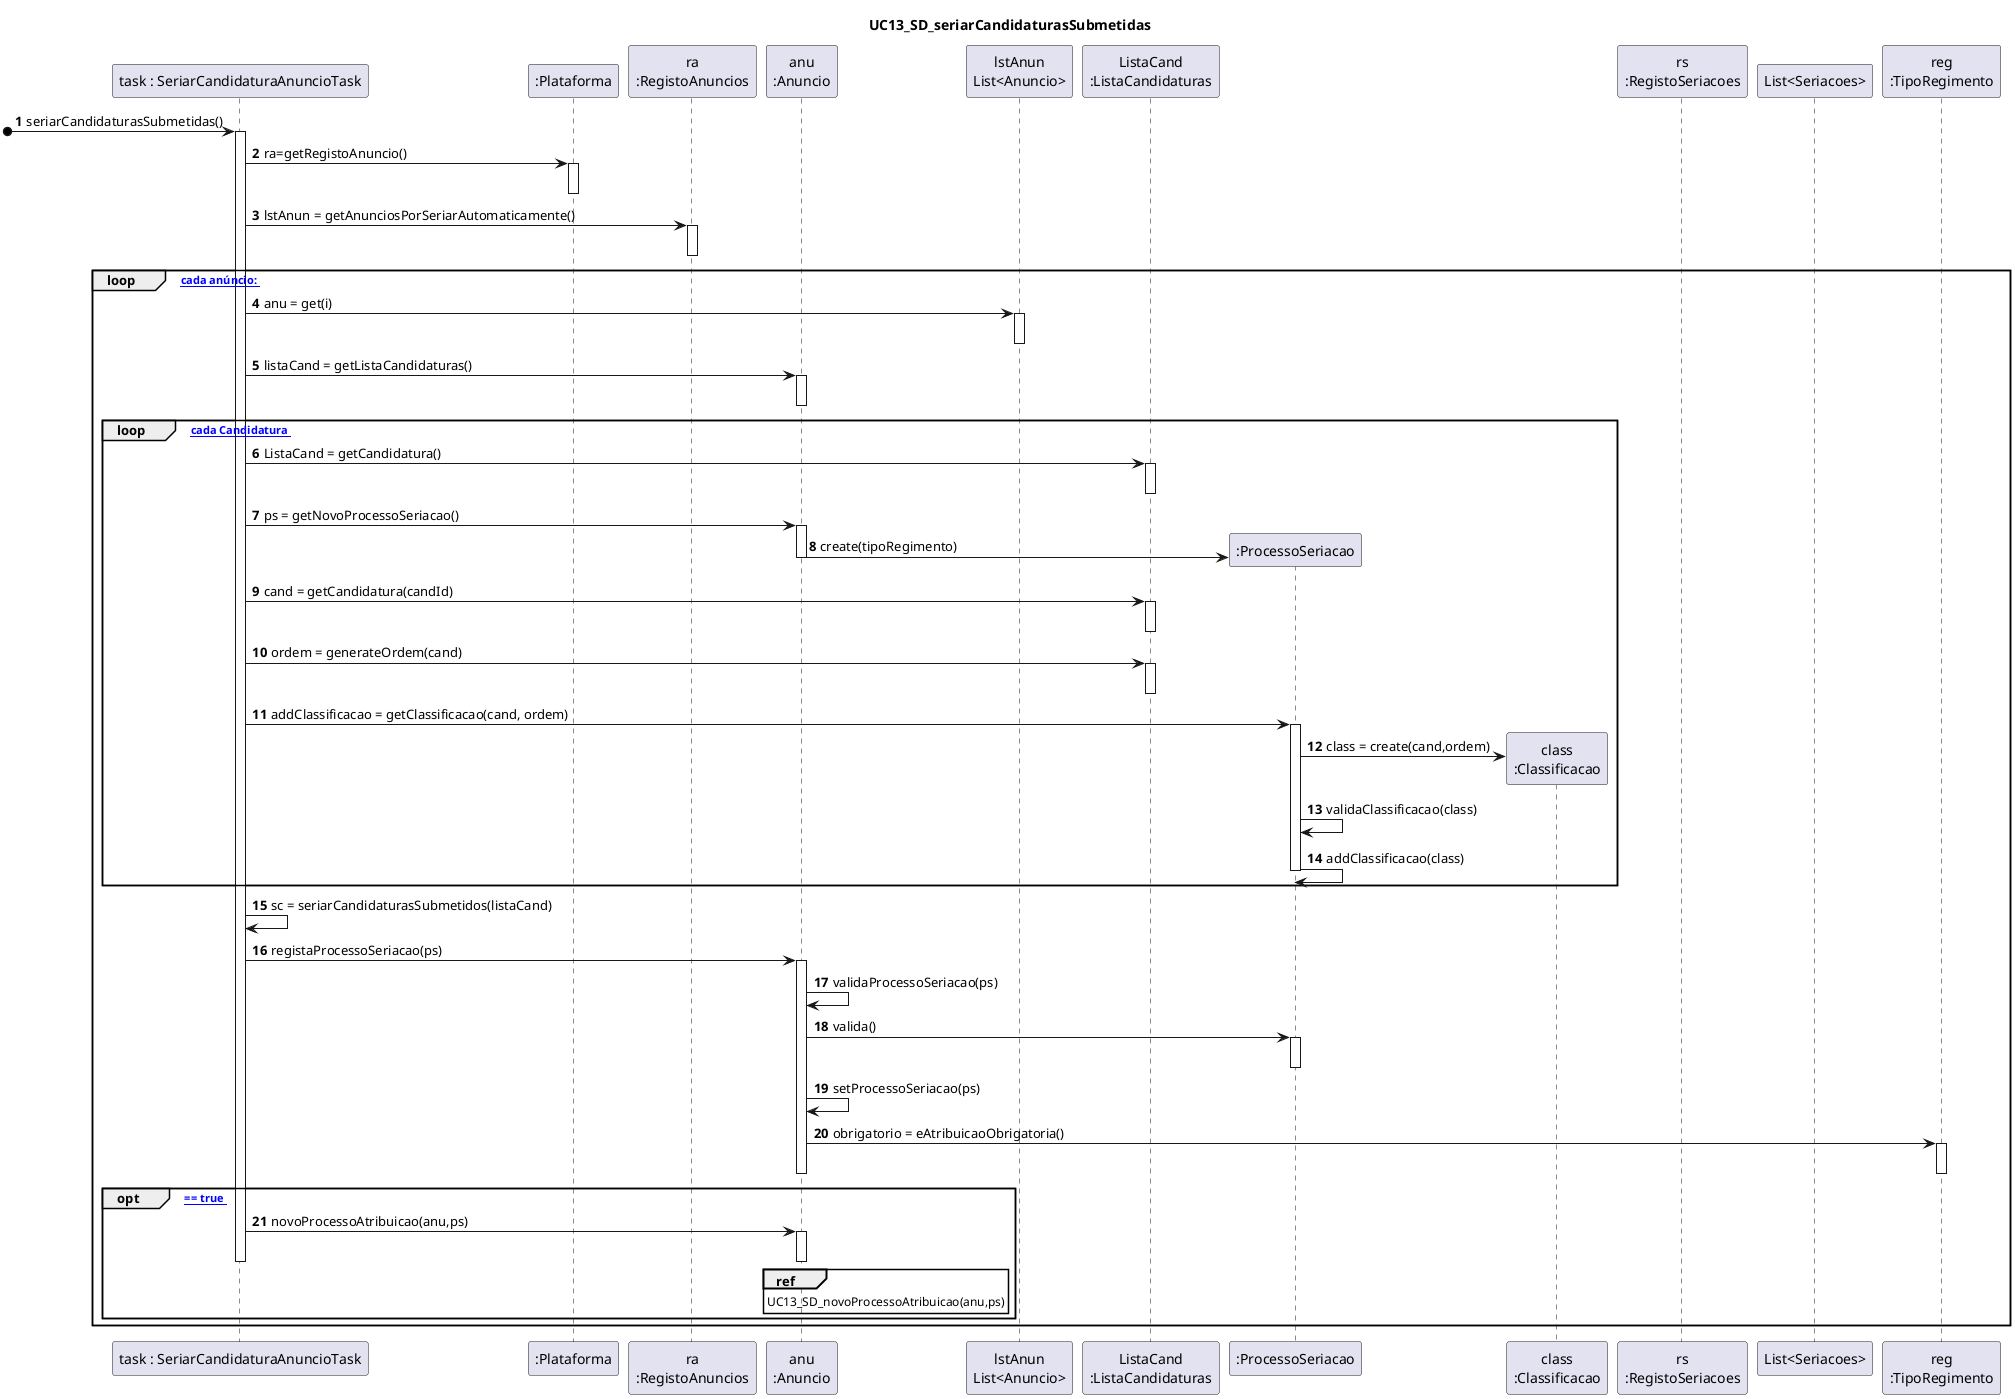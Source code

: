 @startuml
autonumber

title UC13_SD_seriarCandidaturasSubmetidas

participant "task : SeriarCandidaturaAnuncioTask" as SCAT
participant ":Plataforma" as PLAT
participant "ra\n:RegistoAnuncios" as RA
participant "anu\n:Anuncio" as A
participant "lstAnun\nList<Anuncio>" as LISTA
participant "ListaCand\n:ListaCandidaturas" as LC
participant ":ProcessoSeriacao" as PS
participant "class\n:Classificacao" as Cand
participant "rs\n:RegistoSeriacoes" as RS
participant "List<Seriacoes>" as LS
participant "reg\n:TipoRegimento" as TP

[o-> SCAT : seriarCandidaturasSubmetidas()
activate SCAT
SCAT -> PLAT :ra=getRegistoAnuncio()
activate PLAT
deactivate PLAT
SCAT-> RA : lstAnun = getAnunciosPorSeriarAutomaticamente()
activate RA
deactivate RA
loop [ Para cada anúncio: ]
SCAT -> LISTA : anu = get(i)
activate LISTA
deactivate LISTA
SCAT -> A : listaCand = getListaCandidaturas()

activate A
deactivate A
loop [ Para cada Candidatura ]

SCAT -> LC : ListaCand = getCandidatura()
activate LC
deactivate LC
SCAT -> A : ps = getNovoProcessoSeriacao()
activate A
A -> PS** : create(tipoRegimento)
deactivate A

SCAT -> LC : cand = getCandidatura(candId)
activate LC
deactivate LC
SCAT -> LC : ordem = generateOrdem(cand)
activate LC
deactivate LC
SCAT -> PS : addClassificacao = getClassificacao(cand, ordem)
activate PS
PS -> Cand** : class = create(cand,ordem)
PS -> PS : validaClassificacao(class)
PS -> PS : addClassificacao(class)
deactivate PS
end loop
SCAT -> SCAT : sc = seriarCandidaturasSubmetidos(listaCand)

SCAT -> A: registaProcessoSeriacao(ps)
activate A
A -> A: validaProcessoSeriacao(ps)
A -> PS: valida()
activate PS
deactivate PS
A -> A: setProcessoSeriacao(ps)

A -> TP : obrigatorio = eAtribuicaoObrigatoria()
activate TP
deactivate TP
deactivate A

OPT [ obrigatorio == true ]
SCAT -> A : novoProcessoAtribuicao(anu,ps)
activate A
ref over A : UC13_SD_novoProcessoAtribuicao(anu,ps)
deactivate A
deactivate SCAT



end OPT
end loop


@enduml